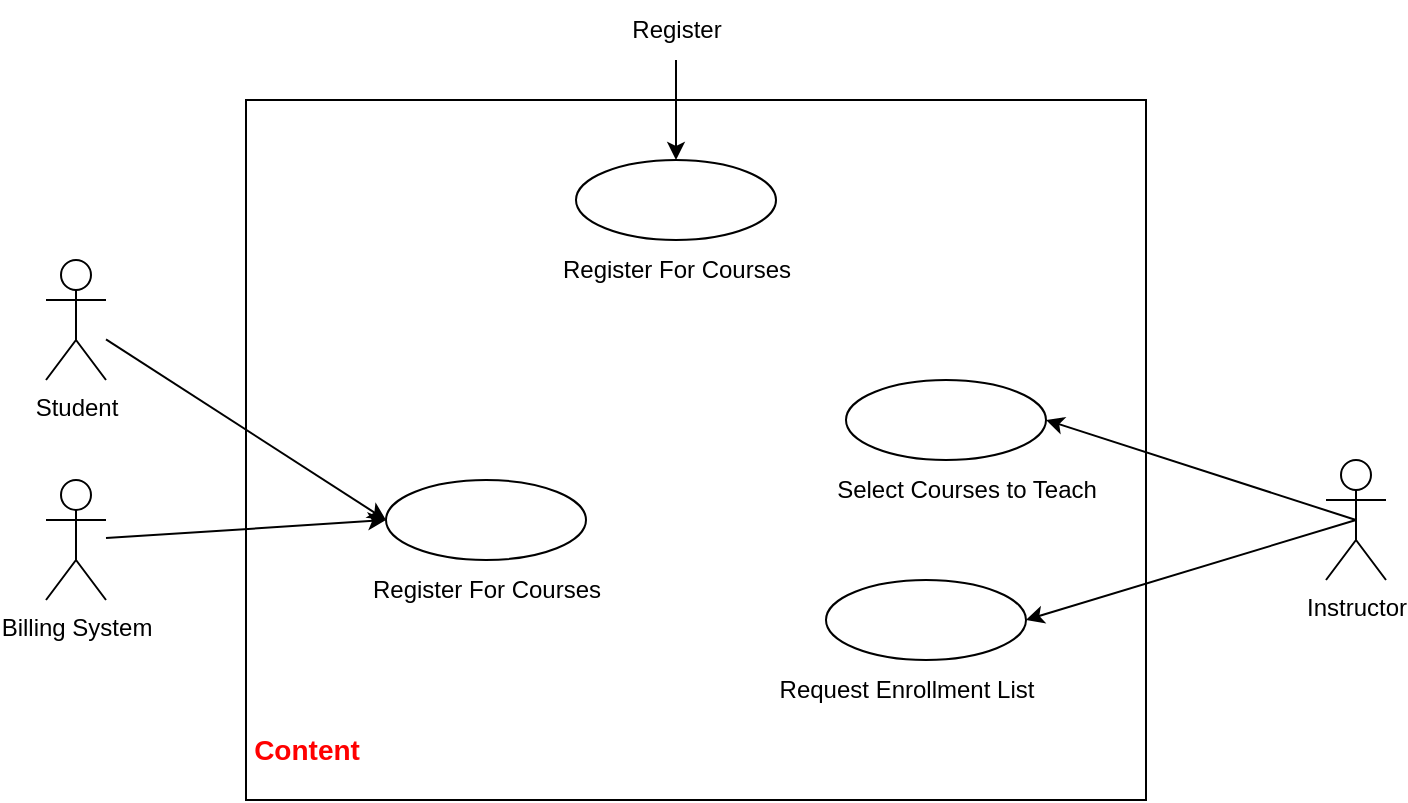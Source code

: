 <mxfile version="22.0.4" type="github">
  <diagram name="Page-1" id="LKikElVEAUxiI60nU3dY">
    <mxGraphModel dx="782" dy="733" grid="1" gridSize="10" guides="1" tooltips="1" connect="1" arrows="1" fold="1" page="1" pageScale="1" pageWidth="850" pageHeight="1100" math="0" shadow="0">
      <root>
        <mxCell id="0" />
        <mxCell id="1" parent="0" />
        <mxCell id="-0O3ZHl-Z31aorz-6WcU-3" value="" style="rounded=0;whiteSpace=wrap;html=1;flipH=1;" vertex="1" parent="1">
          <mxGeometry x="190" y="120" width="450" height="350" as="geometry" />
        </mxCell>
        <mxCell id="-0O3ZHl-Z31aorz-6WcU-7" style="rounded=0;orthogonalLoop=1;jettySize=auto;html=1;entryX=0;entryY=0.5;entryDx=0;entryDy=0;" edge="1" parent="1" source="-0O3ZHl-Z31aorz-6WcU-1" target="-0O3ZHl-Z31aorz-6WcU-5">
          <mxGeometry relative="1" as="geometry" />
        </mxCell>
        <mxCell id="-0O3ZHl-Z31aorz-6WcU-1" value="&lt;div&gt;Student&lt;/div&gt;&lt;div&gt;&lt;br&gt;&lt;/div&gt;" style="shape=umlActor;verticalLabelPosition=bottom;verticalAlign=top;html=1;outlineConnect=0;" vertex="1" parent="1">
          <mxGeometry x="90" y="200" width="30" height="60" as="geometry" />
        </mxCell>
        <mxCell id="-0O3ZHl-Z31aorz-6WcU-4" value="&lt;font style=&quot;font-size: 14px;&quot; color=&quot;#ff0000&quot;&gt;&lt;b&gt;Content&lt;/b&gt;&lt;/font&gt;" style="text;html=1;align=center;verticalAlign=middle;resizable=0;points=[];autosize=1;strokeColor=none;fillColor=none;" vertex="1" parent="1">
          <mxGeometry x="180" y="430" width="80" height="30" as="geometry" />
        </mxCell>
        <mxCell id="-0O3ZHl-Z31aorz-6WcU-5" value="" style="ellipse;whiteSpace=wrap;html=1;" vertex="1" parent="1">
          <mxGeometry x="260" y="310" width="100" height="40" as="geometry" />
        </mxCell>
        <mxCell id="-0O3ZHl-Z31aorz-6WcU-6" value="Register For Courses" style="text;html=1;align=center;verticalAlign=middle;resizable=0;points=[];autosize=1;strokeColor=none;fillColor=none;" vertex="1" parent="1">
          <mxGeometry x="240" y="350" width="140" height="30" as="geometry" />
        </mxCell>
        <mxCell id="-0O3ZHl-Z31aorz-6WcU-10" style="rounded=0;orthogonalLoop=1;jettySize=auto;html=1;entryX=0;entryY=0.5;entryDx=0;entryDy=0;" edge="1" parent="1" source="-0O3ZHl-Z31aorz-6WcU-8" target="-0O3ZHl-Z31aorz-6WcU-5">
          <mxGeometry relative="1" as="geometry" />
        </mxCell>
        <mxCell id="-0O3ZHl-Z31aorz-6WcU-8" value="Billing System" style="shape=umlActor;verticalLabelPosition=bottom;verticalAlign=top;html=1;outlineConnect=0;" vertex="1" parent="1">
          <mxGeometry x="90" y="310" width="30" height="60" as="geometry" />
        </mxCell>
        <mxCell id="-0O3ZHl-Z31aorz-6WcU-16" style="rounded=0;orthogonalLoop=1;jettySize=auto;html=1;exitX=0.5;exitY=0.5;exitDx=0;exitDy=0;exitPerimeter=0;entryX=1;entryY=0.5;entryDx=0;entryDy=0;" edge="1" parent="1" source="-0O3ZHl-Z31aorz-6WcU-11" target="-0O3ZHl-Z31aorz-6WcU-14">
          <mxGeometry relative="1" as="geometry" />
        </mxCell>
        <mxCell id="-0O3ZHl-Z31aorz-6WcU-17" style="rounded=0;orthogonalLoop=1;jettySize=auto;html=1;exitX=0.5;exitY=0.5;exitDx=0;exitDy=0;exitPerimeter=0;entryX=1;entryY=0.5;entryDx=0;entryDy=0;" edge="1" parent="1" source="-0O3ZHl-Z31aorz-6WcU-11" target="-0O3ZHl-Z31aorz-6WcU-12">
          <mxGeometry relative="1" as="geometry" />
        </mxCell>
        <mxCell id="-0O3ZHl-Z31aorz-6WcU-11" value="Instructor" style="shape=umlActor;verticalLabelPosition=bottom;verticalAlign=top;html=1;outlineConnect=0;" vertex="1" parent="1">
          <mxGeometry x="730" y="300" width="30" height="60" as="geometry" />
        </mxCell>
        <mxCell id="-0O3ZHl-Z31aorz-6WcU-12" value="" style="ellipse;whiteSpace=wrap;html=1;" vertex="1" parent="1">
          <mxGeometry x="480" y="360" width="100" height="40" as="geometry" />
        </mxCell>
        <mxCell id="-0O3ZHl-Z31aorz-6WcU-13" value="Request Enrollment List" style="text;html=1;align=center;verticalAlign=middle;resizable=0;points=[];autosize=1;strokeColor=none;fillColor=none;" vertex="1" parent="1">
          <mxGeometry x="440" y="400" width="160" height="30" as="geometry" />
        </mxCell>
        <mxCell id="-0O3ZHl-Z31aorz-6WcU-14" value="" style="ellipse;whiteSpace=wrap;html=1;" vertex="1" parent="1">
          <mxGeometry x="490" y="260" width="100" height="40" as="geometry" />
        </mxCell>
        <mxCell id="-0O3ZHl-Z31aorz-6WcU-15" value="Select Courses to Teach" style="text;html=1;align=center;verticalAlign=middle;resizable=0;points=[];autosize=1;strokeColor=none;fillColor=none;" vertex="1" parent="1">
          <mxGeometry x="470" y="300" width="160" height="30" as="geometry" />
        </mxCell>
        <mxCell id="-0O3ZHl-Z31aorz-6WcU-21" style="edgeStyle=orthogonalEdgeStyle;rounded=0;orthogonalLoop=1;jettySize=auto;html=1;" edge="1" parent="1" source="-0O3ZHl-Z31aorz-6WcU-18" target="-0O3ZHl-Z31aorz-6WcU-19">
          <mxGeometry relative="1" as="geometry" />
        </mxCell>
        <mxCell id="-0O3ZHl-Z31aorz-6WcU-18" value="Register" style="text;html=1;align=center;verticalAlign=middle;resizable=0;points=[];autosize=1;strokeColor=none;fillColor=none;" vertex="1" parent="1">
          <mxGeometry x="370" y="70" width="70" height="30" as="geometry" />
        </mxCell>
        <mxCell id="-0O3ZHl-Z31aorz-6WcU-19" value="" style="ellipse;whiteSpace=wrap;html=1;" vertex="1" parent="1">
          <mxGeometry x="355" y="150" width="100" height="40" as="geometry" />
        </mxCell>
        <mxCell id="-0O3ZHl-Z31aorz-6WcU-20" value="Register For Courses" style="text;html=1;align=center;verticalAlign=middle;resizable=0;points=[];autosize=1;strokeColor=none;fillColor=none;" vertex="1" parent="1">
          <mxGeometry x="335" y="190" width="140" height="30" as="geometry" />
        </mxCell>
      </root>
    </mxGraphModel>
  </diagram>
</mxfile>
